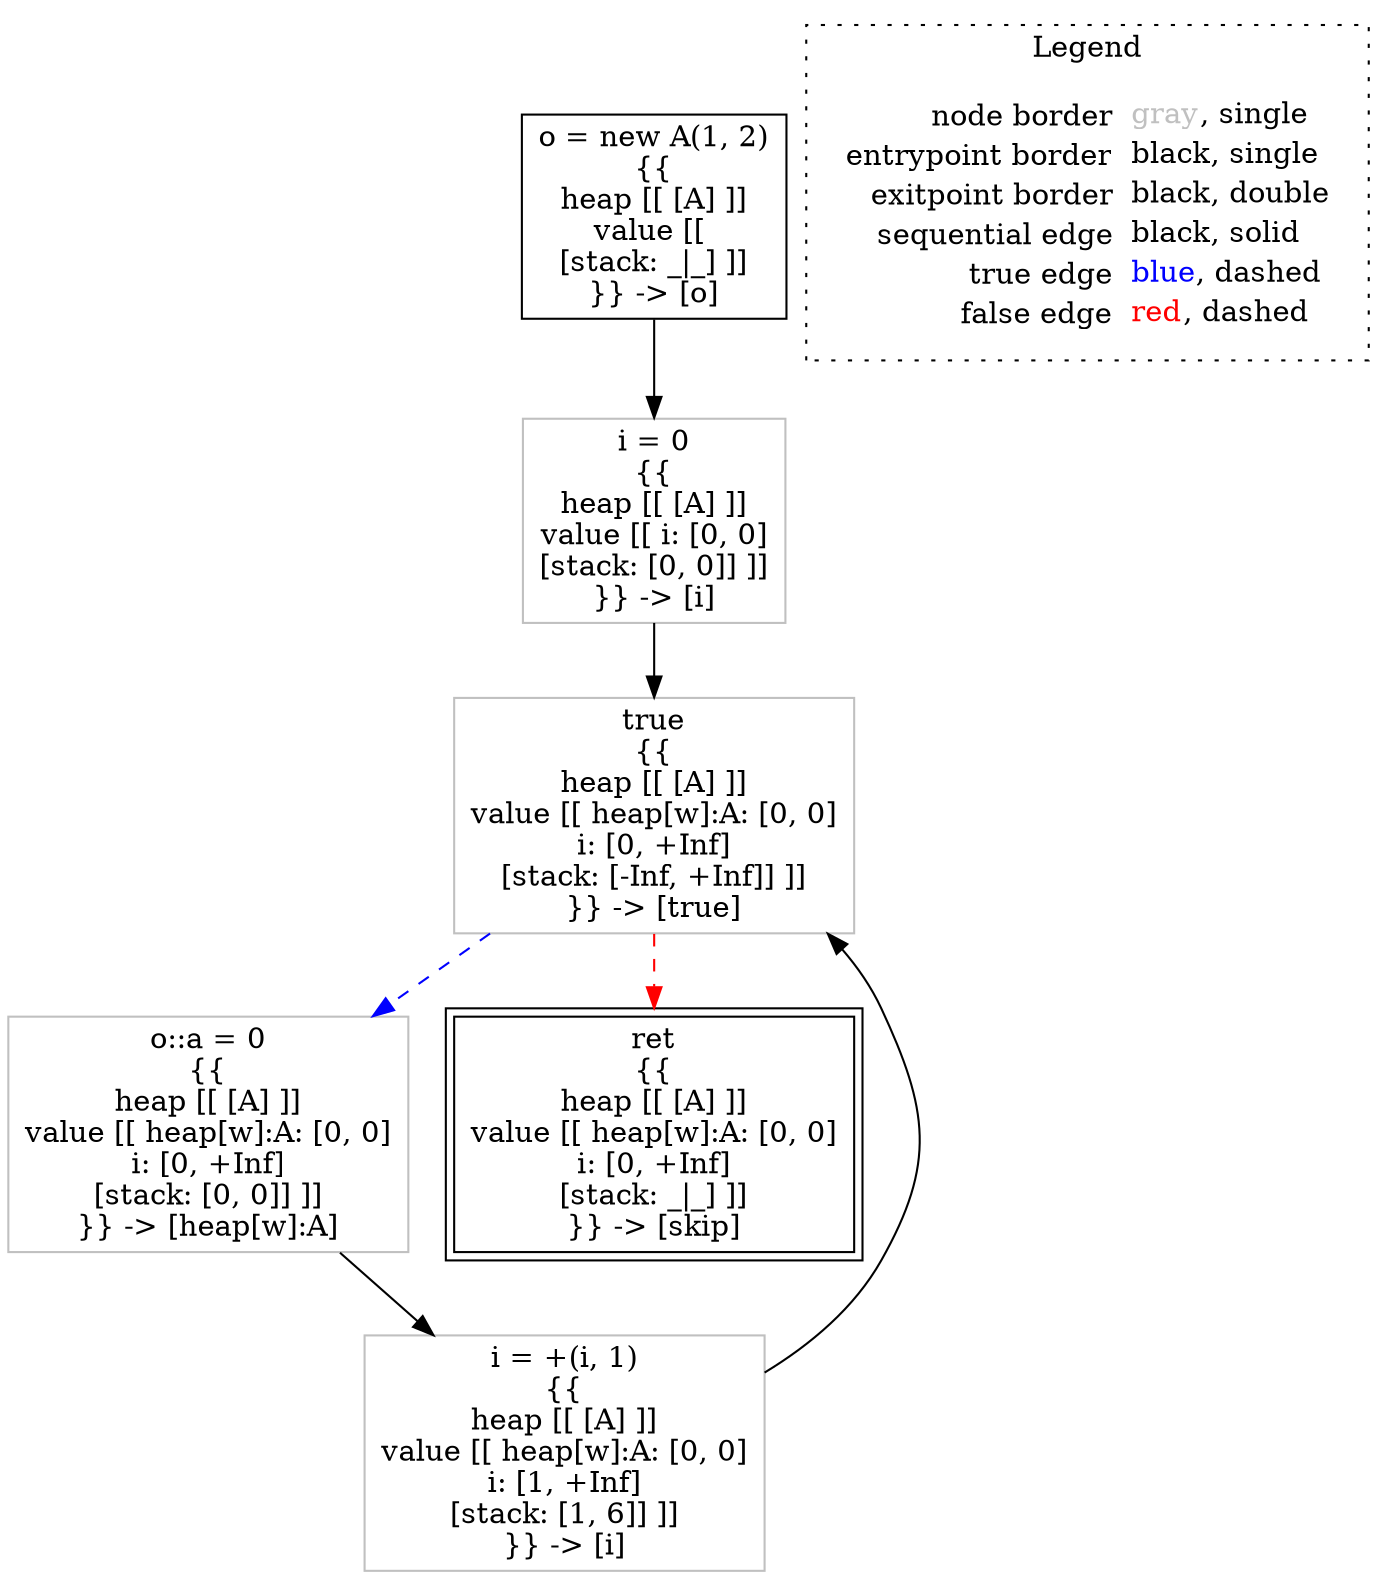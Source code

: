 digraph {
	"node0" [shape="rect",color="black",label=<o = new A(1, 2)<BR/>{{<BR/>heap [[ [A] ]]<BR/>value [[ <BR/>[stack: _|_] ]]<BR/>}} -&gt; [o]>];
	"node1" [shape="rect",color="gray",label=<i = 0<BR/>{{<BR/>heap [[ [A] ]]<BR/>value [[ i: [0, 0]<BR/>[stack: [0, 0]] ]]<BR/>}} -&gt; [i]>];
	"node2" [shape="rect",color="gray",label=<o::a = 0<BR/>{{<BR/>heap [[ [A] ]]<BR/>value [[ heap[w]:A: [0, 0]<BR/>i: [0, +Inf]<BR/>[stack: [0, 0]] ]]<BR/>}} -&gt; [heap[w]:A]>];
	"node3" [shape="rect",color="black",peripheries="2",label=<ret<BR/>{{<BR/>heap [[ [A] ]]<BR/>value [[ heap[w]:A: [0, 0]<BR/>i: [0, +Inf]<BR/>[stack: _|_] ]]<BR/>}} -&gt; [skip]>];
	"node4" [shape="rect",color="gray",label=<true<BR/>{{<BR/>heap [[ [A] ]]<BR/>value [[ heap[w]:A: [0, 0]<BR/>i: [0, +Inf]<BR/>[stack: [-Inf, +Inf]] ]]<BR/>}} -&gt; [true]>];
	"node5" [shape="rect",color="gray",label=<i = +(i, 1)<BR/>{{<BR/>heap [[ [A] ]]<BR/>value [[ heap[w]:A: [0, 0]<BR/>i: [1, +Inf]<BR/>[stack: [1, 6]] ]]<BR/>}} -&gt; [i]>];
	"node0" -> "node1" [color="black"];
	"node1" -> "node4" [color="black"];
	"node2" -> "node5" [color="black"];
	"node4" -> "node2" [color="blue",style="dashed"];
	"node4" -> "node3" [color="red",style="dashed"];
	"node5" -> "node4" [color="black"];
subgraph cluster_legend {
	label="Legend";
	style=dotted;
	node [shape=plaintext];
	"legend" [label=<<table border="0" cellpadding="2" cellspacing="0" cellborder="0"><tr><td align="right">node border&nbsp;</td><td align="left"><font color="gray">gray</font>, single</td></tr><tr><td align="right">entrypoint border&nbsp;</td><td align="left"><font color="black">black</font>, single</td></tr><tr><td align="right">exitpoint border&nbsp;</td><td align="left"><font color="black">black</font>, double</td></tr><tr><td align="right">sequential edge&nbsp;</td><td align="left"><font color="black">black</font>, solid</td></tr><tr><td align="right">true edge&nbsp;</td><td align="left"><font color="blue">blue</font>, dashed</td></tr><tr><td align="right">false edge&nbsp;</td><td align="left"><font color="red">red</font>, dashed</td></tr></table>>];
}

}
